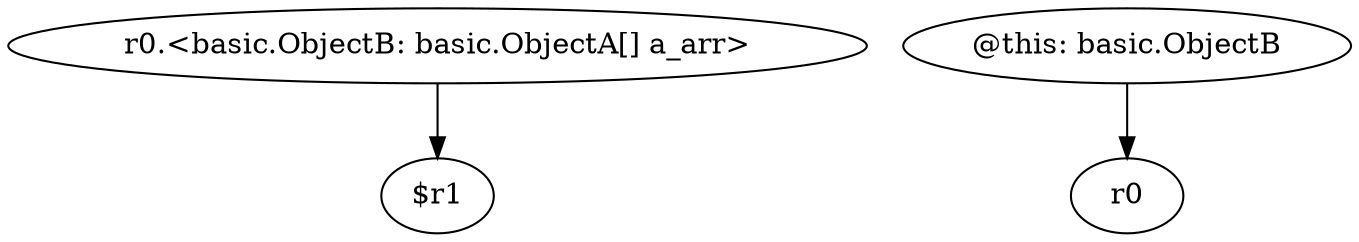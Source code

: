digraph g {
0[label="r0.<basic.ObjectB: basic.ObjectA[] a_arr>"]
1[label="$r1"]
0->1[label=""]
2[label="@this: basic.ObjectB"]
3[label="r0"]
2->3[label=""]
}